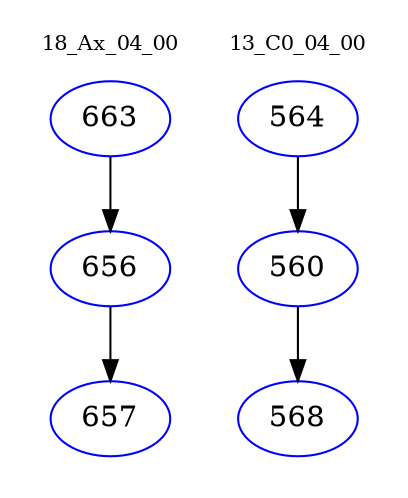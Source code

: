 digraph{
subgraph cluster_0 {
color = white
label = "18_Ax_04_00";
fontsize=10;
T0_663 [label="663", color="blue"]
T0_663 -> T0_656 [color="black"]
T0_656 [label="656", color="blue"]
T0_656 -> T0_657 [color="black"]
T0_657 [label="657", color="blue"]
}
subgraph cluster_1 {
color = white
label = "13_C0_04_00";
fontsize=10;
T1_564 [label="564", color="blue"]
T1_564 -> T1_560 [color="black"]
T1_560 [label="560", color="blue"]
T1_560 -> T1_568 [color="black"]
T1_568 [label="568", color="blue"]
}
}

